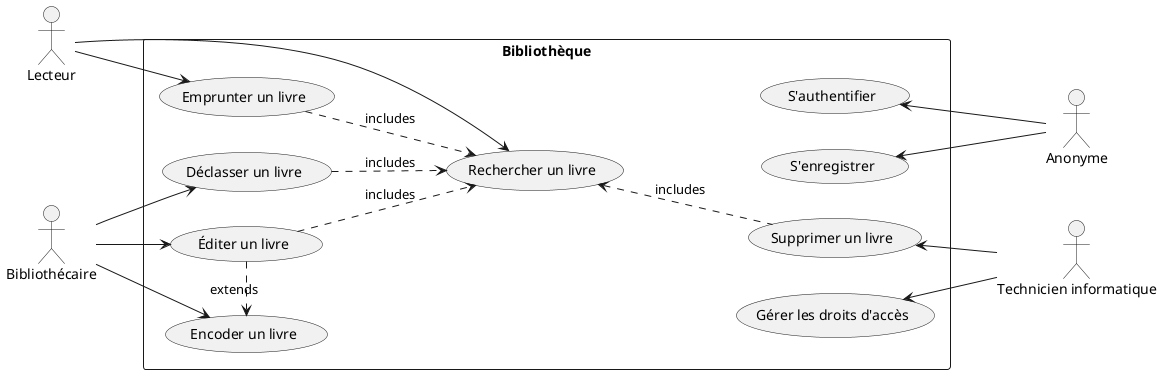 @startuml
left to right direction
actor "Anonyme" as anon
actor "Lecteur" as reader
actor "Bibliothécaire" as librarian
actor "Technicien informatique" as admin
rectangle "Bibliothèque" {
    usecase "S'authentifier" as UC1
    usecase "S'enregistrer" as UC2
    usecase "Rechercher un livre" as UC3
    usecase "Emprunter un livre" as UC4
    usecase "Éditer un livre" as UC5
    usecase "Encoder un livre" as UC6
    usecase "Déclasser un livre" as UC7
    usecase "Supprimer un livre" as UC8
    usecase "Gérer les droits d'accès" as UC9
}
UC1 <-- anon
UC2 <-- anon
reader ---> UC3
reader --> UC4
UC4 ..> UC3 : includes
librarian --> UC5
UC5 ..> UC3 : includes
librarian --> UC6
UC5 .> UC6 : extends
librarian --> UC7
UC6 -[hidden]r-> UC7
UC7 ..> UC3 : includes
UC8 <-- admin
UC3 <.. UC8 : includes
UC9 <-- admin
UC3 -[hidden]-> UC9
UC3 -[hidden]-> UC1
UC3 -[hidden]-> UC2
@enduml